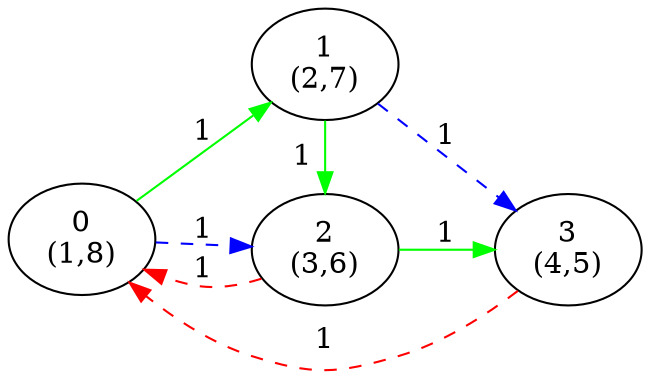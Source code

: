digraph G {
ranksep = "equally";
rankdir = LR;
{rank = same; "0
(1,8)"; };
{rank = same; "1
(2,7)"; "2
(3,6)"; };
{rank = same; "3
(4,5)"; };
{rank = same; };
"0
(1,8)"->"1
(2,7)"[label="1" color = "green"];
"0
(1,8)"->"2
(3,6)"[label="1" color = "blue" style = "dashed"];
"1
(2,7)"->"2
(3,6)"[label="1" color = "green"];
"1
(2,7)"->"3
(4,5)"[label="1" color = "blue" style = "dashed"];
"2
(3,6)"->"0
(1,8)"[label="1" color = "red" style = "dashed"];
"2
(3,6)"->"3
(4,5)"[label="1" color = "green"];
"3
(4,5)"->"0
(1,8)"[label="1" color = "red" style = "dashed"];
}

